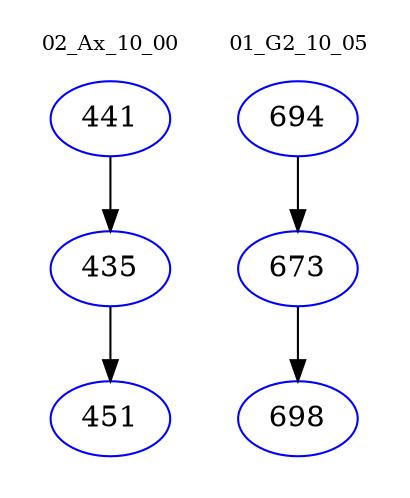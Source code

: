 digraph{
subgraph cluster_0 {
color = white
label = "02_Ax_10_00";
fontsize=10;
T0_441 [label="441", color="blue"]
T0_441 -> T0_435 [color="black"]
T0_435 [label="435", color="blue"]
T0_435 -> T0_451 [color="black"]
T0_451 [label="451", color="blue"]
}
subgraph cluster_1 {
color = white
label = "01_G2_10_05";
fontsize=10;
T1_694 [label="694", color="blue"]
T1_694 -> T1_673 [color="black"]
T1_673 [label="673", color="blue"]
T1_673 -> T1_698 [color="black"]
T1_698 [label="698", color="blue"]
}
}
